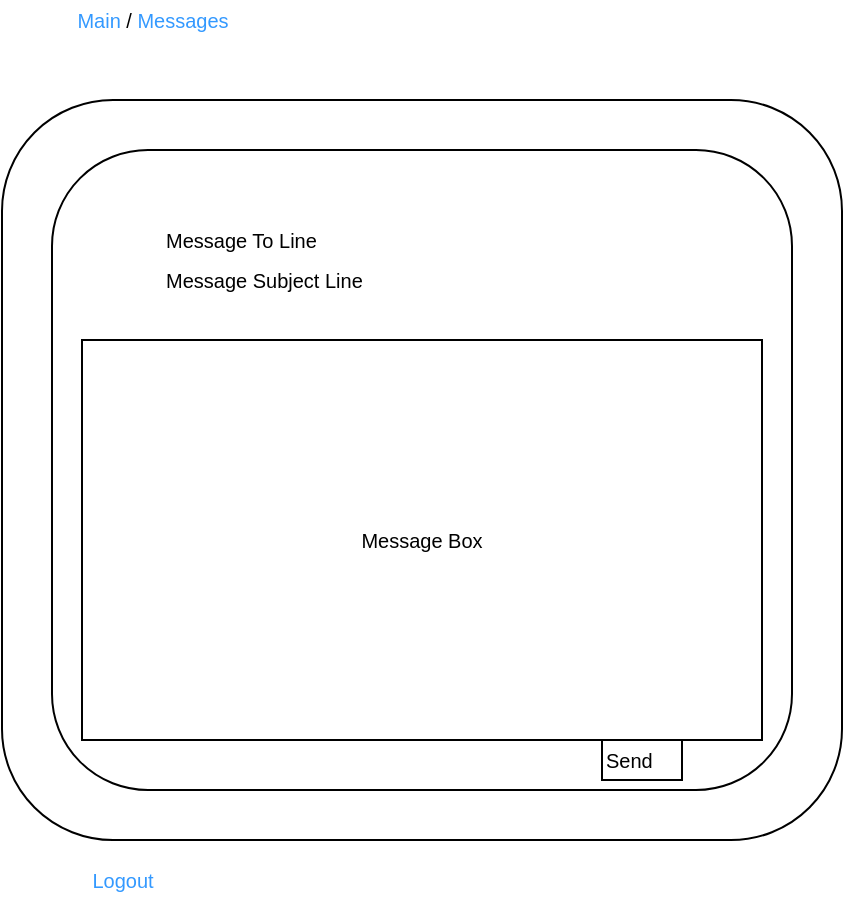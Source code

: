<mxfile version="13.8.0" type="device"><diagram id="jDJMxL6eS02DJ5hJwzpw" name="Page-1"><mxGraphModel dx="2062" dy="1065" grid="1" gridSize="10" guides="1" tooltips="1" connect="1" arrows="1" fold="1" page="1" pageScale="1" pageWidth="850" pageHeight="1100" math="0" shadow="0"><root><mxCell id="0"/><mxCell id="1" parent="0"/><mxCell id="QG4gdQxwuipFmQHxUVYQ-2" value="" style="rounded=1;whiteSpace=wrap;html=1;" vertex="1" parent="1"><mxGeometry x="230" y="300" width="420" height="370" as="geometry"/></mxCell><mxCell id="QG4gdQxwuipFmQHxUVYQ-3" value="" style="rounded=1;whiteSpace=wrap;html=1;" vertex="1" parent="1"><mxGeometry x="255" y="325" width="370" height="320" as="geometry"/></mxCell><mxCell id="QG4gdQxwuipFmQHxUVYQ-5" value="&lt;font color=&quot;#3399ff&quot;&gt;Main &lt;/font&gt;/ &lt;font color=&quot;#3399ff&quot;&gt;Messages&lt;/font&gt;" style="text;html=1;align=center;verticalAlign=middle;resizable=0;points=[];autosize=1;fontSize=10;" vertex="1" parent="1"><mxGeometry x="260" y="250" width="90" height="20" as="geometry"/></mxCell><mxCell id="QG4gdQxwuipFmQHxUVYQ-6" value="&lt;font color=&quot;#3399ff&quot;&gt;Logout&lt;/font&gt;" style="text;html=1;align=center;verticalAlign=middle;resizable=0;points=[];autosize=1;fontSize=10;" vertex="1" parent="1"><mxGeometry x="265" y="680" width="50" height="20" as="geometry"/></mxCell><mxCell id="QG4gdQxwuipFmQHxUVYQ-10" value="Message Subject Line" style="text;html=1;align=left;verticalAlign=middle;resizable=0;points=[];autosize=1;fontSize=10;" vertex="1" parent="1"><mxGeometry x="310" y="380" width="110" height="20" as="geometry"/></mxCell><mxCell id="QG4gdQxwuipFmQHxUVYQ-15" value="Message To Line" style="text;html=1;align=left;verticalAlign=middle;resizable=0;points=[];autosize=1;fontSize=10;" vertex="1" parent="1"><mxGeometry x="310" y="360" width="90" height="20" as="geometry"/></mxCell><mxCell id="QG4gdQxwuipFmQHxUVYQ-16" value="Message Box" style="rounded=0;whiteSpace=wrap;html=1;fontSize=10;align=center;" vertex="1" parent="1"><mxGeometry x="270" y="420" width="340" height="200" as="geometry"/></mxCell><mxCell id="QG4gdQxwuipFmQHxUVYQ-17" value="Send" style="rounded=0;whiteSpace=wrap;html=1;fontSize=10;align=left;" vertex="1" parent="1"><mxGeometry x="530" y="620" width="40" height="20" as="geometry"/></mxCell></root></mxGraphModel></diagram></mxfile>